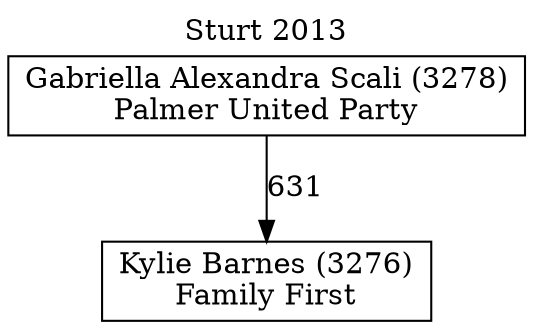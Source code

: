 // House preference flow
digraph "Kylie Barnes (3276)_Sturt_2013" {
	graph [label="Sturt 2013" labelloc=t mclimit=10]
	node [shape=box]
	"Kylie Barnes (3276)" [label="Kylie Barnes (3276)
Family First"]
	"Gabriella Alexandra Scali (3278)" [label="Gabriella Alexandra Scali (3278)
Palmer United Party"]
	"Gabriella Alexandra Scali (3278)" -> "Kylie Barnes (3276)" [label=631]
}
